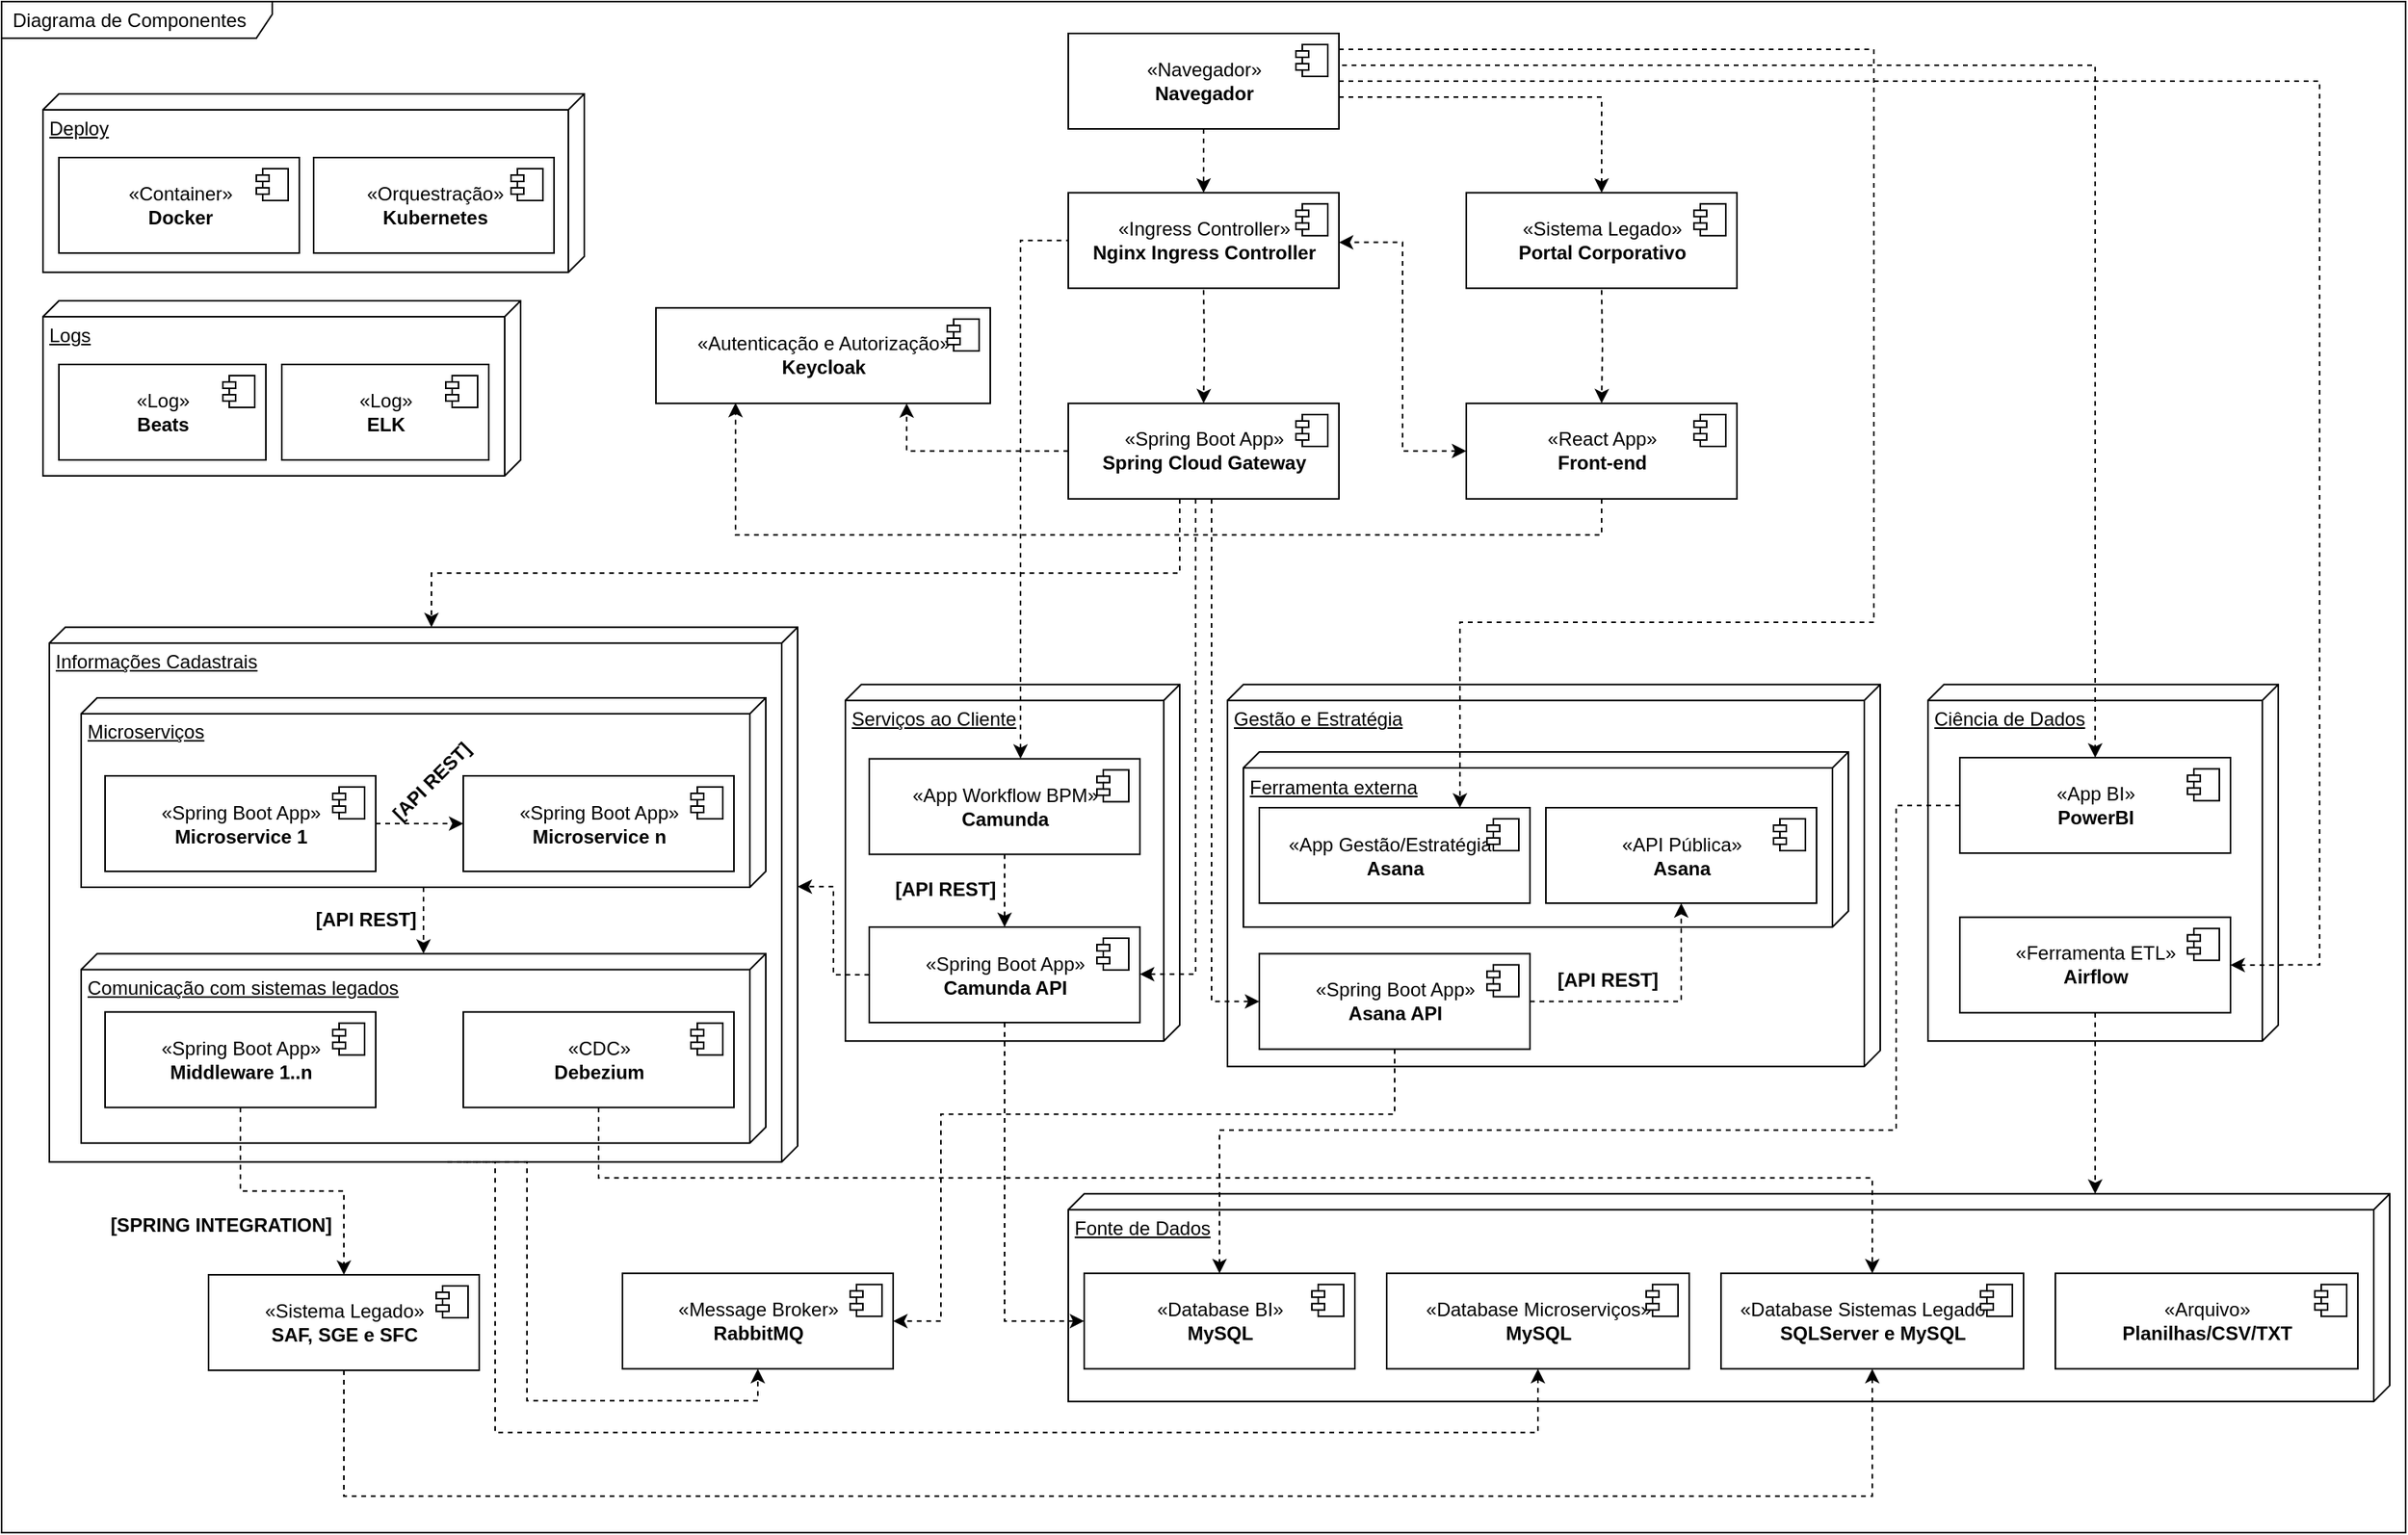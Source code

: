 <mxfile version="16.0.2" type="device"><diagram id="Ba2nXQlil4IFoZj2FwXf" name="Página-1"><mxGraphModel dx="-1061" dy="2703" grid="1" gridSize="10" guides="1" tooltips="1" connect="1" arrows="1" fold="1" page="1" pageScale="1" pageWidth="827" pageHeight="1169" math="0" shadow="0"><root><mxCell id="0"/><mxCell id="1" parent="0"/><mxCell id="WtthqmDck3oCjtlMTp7U-93" value="Diagrama de Componentes" style="shape=umlFrame;whiteSpace=wrap;html=1;width=170;height=23;boundedLbl=1;verticalAlign=middle;align=left;spacingLeft=5;" parent="1" vertex="1"><mxGeometry x="1654" y="-2338" width="1510" height="962" as="geometry"/></mxCell><mxCell id="WtthqmDck3oCjtlMTp7U-174" value="" style="edgeStyle=orthogonalEdgeStyle;rounded=0;orthogonalLoop=1;jettySize=auto;html=1;startArrow=none;startFill=0;endArrow=classic;endFill=1;dashed=1;" parent="1" target="WtthqmDck3oCjtlMTp7U-98" edge="1"><mxGeometry relative="1" as="geometry"><mxPoint x="2409" y="-2156.73" as="sourcePoint"/></mxGeometry></mxCell><mxCell id="WtthqmDck3oCjtlMTp7U-94" value="«Ingress Controller»&lt;br&gt;&lt;b&gt;Nginx Ingress Controller&lt;br&gt;&lt;/b&gt;" style="html=1;dropTarget=0;" parent="1" vertex="1"><mxGeometry x="2324" y="-2217.88" width="170" height="60" as="geometry"/></mxCell><mxCell id="WtthqmDck3oCjtlMTp7U-95" value="" style="shape=module;jettyWidth=8;jettyHeight=4;" parent="WtthqmDck3oCjtlMTp7U-94" vertex="1"><mxGeometry x="1" width="20" height="20" relative="1" as="geometry"><mxPoint x="-27" y="7" as="offset"/></mxGeometry></mxCell><mxCell id="WtthqmDck3oCjtlMTp7U-177" style="edgeStyle=orthogonalEdgeStyle;rounded=0;orthogonalLoop=1;jettySize=auto;html=1;entryX=0.75;entryY=1;entryDx=0;entryDy=0;startArrow=none;startFill=0;endArrow=classic;endFill=1;dashed=1;" parent="1" source="WtthqmDck3oCjtlMTp7U-98" target="WtthqmDck3oCjtlMTp7U-116" edge="1"><mxGeometry relative="1" as="geometry"/></mxCell><mxCell id="WtthqmDck3oCjtlMTp7U-189" style="edgeStyle=orthogonalEdgeStyle;rounded=0;orthogonalLoop=1;jettySize=auto;html=1;entryX=0;entryY=0;entryDx=0;entryDy=230;entryPerimeter=0;startArrow=none;startFill=0;endArrow=classic;endFill=1;dashed=1;" parent="1" source="WtthqmDck3oCjtlMTp7U-98" target="WtthqmDck3oCjtlMTp7U-124" edge="1"><mxGeometry relative="1" as="geometry"><Array as="points"><mxPoint x="2394" y="-1978.91"/><mxPoint x="1924" y="-1978.91"/></Array></mxGeometry></mxCell><mxCell id="WtthqmDck3oCjtlMTp7U-98" value="«Spring Boot App»&lt;br&gt;&lt;b&gt;Spring Cloud Gateway&lt;br&gt;&lt;/b&gt;" style="html=1;dropTarget=0;" parent="1" vertex="1"><mxGeometry x="2324" y="-2085.56" width="170" height="60" as="geometry"/></mxCell><mxCell id="WtthqmDck3oCjtlMTp7U-99" value="" style="shape=module;jettyWidth=8;jettyHeight=4;" parent="WtthqmDck3oCjtlMTp7U-98" vertex="1"><mxGeometry x="1" width="20" height="20" relative="1" as="geometry"><mxPoint x="-27" y="7" as="offset"/></mxGeometry></mxCell><mxCell id="WtthqmDck3oCjtlMTp7U-116" value="«Autenticação e Autorização»&lt;br&gt;&lt;b&gt;Keycloak&lt;/b&gt;&lt;b&gt;&lt;br&gt;&lt;/b&gt;" style="html=1;dropTarget=0;" parent="1" vertex="1"><mxGeometry x="2065" y="-2145.56" width="210" height="60" as="geometry"/></mxCell><mxCell id="WtthqmDck3oCjtlMTp7U-117" value="" style="shape=module;jettyWidth=8;jettyHeight=4;" parent="WtthqmDck3oCjtlMTp7U-116" vertex="1"><mxGeometry x="1" width="20" height="20" relative="1" as="geometry"><mxPoint x="-27" y="7" as="offset"/></mxGeometry></mxCell><mxCell id="WtthqmDck3oCjtlMTp7U-178" style="edgeStyle=orthogonalEdgeStyle;rounded=0;orthogonalLoop=1;jettySize=auto;html=1;startArrow=none;startFill=0;endArrow=classic;endFill=1;dashed=1;" parent="1" source="WtthqmDck3oCjtlMTp7U-118" edge="1"><mxGeometry relative="1" as="geometry"><mxPoint x="2115" y="-2085.88" as="targetPoint"/><Array as="points"><mxPoint x="2659" y="-2002.88"/><mxPoint x="2115" y="-2002.88"/><mxPoint x="2115" y="-2085.88"/></Array></mxGeometry></mxCell><mxCell id="WtthqmDck3oCjtlMTp7U-180" style="edgeStyle=orthogonalEdgeStyle;rounded=0;orthogonalLoop=1;jettySize=auto;html=1;entryX=1;entryY=0.5;entryDx=0;entryDy=0;startArrow=classic;startFill=1;endArrow=classic;endFill=1;dashed=1;" parent="1" source="WtthqmDck3oCjtlMTp7U-118" edge="1"><mxGeometry relative="1" as="geometry"><mxPoint x="2494" y="-2186.73" as="targetPoint"/><Array as="points"><mxPoint x="2534" y="-2055.91"/><mxPoint x="2534" y="-2186.91"/></Array></mxGeometry></mxCell><mxCell id="WtthqmDck3oCjtlMTp7U-118" value="«React App»&lt;br&gt;&lt;b&gt;Front-end&lt;br&gt;&lt;/b&gt;" style="html=1;dropTarget=0;" parent="1" vertex="1"><mxGeometry x="2574" y="-2085.56" width="170" height="60" as="geometry"/></mxCell><mxCell id="WtthqmDck3oCjtlMTp7U-119" value="" style="shape=module;jettyWidth=8;jettyHeight=4;" parent="WtthqmDck3oCjtlMTp7U-118" vertex="1"><mxGeometry x="1" width="20" height="20" relative="1" as="geometry"><mxPoint x="-27" y="7" as="offset"/></mxGeometry></mxCell><mxCell id="WtthqmDck3oCjtlMTp7U-173" value="" style="edgeStyle=orthogonalEdgeStyle;rounded=0;orthogonalLoop=1;jettySize=auto;html=1;startArrow=none;startFill=0;endArrow=classic;endFill=1;dashed=1;" parent="1" target="WtthqmDck3oCjtlMTp7U-118" edge="1"><mxGeometry relative="1" as="geometry"><mxPoint x="2659" y="-2156.73" as="sourcePoint"/></mxGeometry></mxCell><mxCell id="WtthqmDck3oCjtlMTp7U-120" value="«Sistema Legado»&lt;br&gt;&lt;b&gt;Portal Corporativo&lt;br&gt;&lt;/b&gt;" style="html=1;dropTarget=0;" parent="1" vertex="1"><mxGeometry x="2574" y="-2217.88" width="170" height="60" as="geometry"/></mxCell><mxCell id="WtthqmDck3oCjtlMTp7U-121" value="" style="shape=module;jettyWidth=8;jettyHeight=4;" parent="WtthqmDck3oCjtlMTp7U-120" vertex="1"><mxGeometry x="1" width="20" height="20" relative="1" as="geometry"><mxPoint x="-27" y="7" as="offset"/></mxGeometry></mxCell><mxCell id="WtthqmDck3oCjtlMTp7U-124" value="Informações Cadastrais" style="verticalAlign=top;align=left;spacingTop=8;spacingLeft=2;spacingRight=12;shape=cube;size=10;direction=south;fontStyle=4;html=1;" parent="1" vertex="1"><mxGeometry x="1684" y="-1944.89" width="470" height="335.98" as="geometry"/></mxCell><mxCell id="WtthqmDck3oCjtlMTp7U-125" value="Serviços ao Cliente" style="verticalAlign=top;align=left;spacingTop=8;spacingLeft=2;spacingRight=12;shape=cube;size=10;direction=south;fontStyle=4;html=1;" parent="1" vertex="1"><mxGeometry x="2184" y="-1908.91" width="210" height="224.02" as="geometry"/></mxCell><mxCell id="WtthqmDck3oCjtlMTp7U-126" value="Gestão e Estratégia" style="verticalAlign=top;align=left;spacingTop=8;spacingLeft=2;spacingRight=12;shape=cube;size=10;direction=south;fontStyle=4;html=1;" parent="1" vertex="1"><mxGeometry x="2424" y="-1908.91" width="410" height="240" as="geometry"/></mxCell><mxCell id="WtthqmDck3oCjtlMTp7U-127" value="Ciência de Dados" style="verticalAlign=top;align=left;spacingTop=8;spacingLeft=2;spacingRight=12;shape=cube;size=10;direction=south;fontStyle=4;html=1;" parent="1" vertex="1"><mxGeometry x="2864" y="-1908.91" width="220" height="224.02" as="geometry"/></mxCell><mxCell id="WtthqmDck3oCjtlMTp7U-181" style="edgeStyle=orthogonalEdgeStyle;rounded=0;orthogonalLoop=1;jettySize=auto;html=1;entryX=0;entryY=0.5;entryDx=0;entryDy=0;startArrow=classic;startFill=1;endArrow=none;endFill=0;dashed=1;" parent="1" source="WtthqmDck3oCjtlMTp7U-128" target="WtthqmDck3oCjtlMTp7U-94" edge="1"><mxGeometry relative="1" as="geometry"><Array as="points"><mxPoint x="2294" y="-2187.91"/></Array></mxGeometry></mxCell><mxCell id="WtthqmDck3oCjtlMTp7U-187" value="" style="edgeStyle=orthogonalEdgeStyle;rounded=0;orthogonalLoop=1;jettySize=auto;html=1;startArrow=none;startFill=0;endArrow=classic;endFill=1;dashed=1;" parent="1" source="WtthqmDck3oCjtlMTp7U-128" target="WtthqmDck3oCjtlMTp7U-130" edge="1"><mxGeometry relative="1" as="geometry"/></mxCell><mxCell id="WtthqmDck3oCjtlMTp7U-128" value="«App Workflow BPM»&lt;br&gt;&lt;b&gt;Camunda&lt;br&gt;&lt;/b&gt;" style="html=1;dropTarget=0;" parent="1" vertex="1"><mxGeometry x="2199" y="-1862.21" width="170" height="60" as="geometry"/></mxCell><mxCell id="WtthqmDck3oCjtlMTp7U-129" value="" style="shape=module;jettyWidth=8;jettyHeight=4;" parent="WtthqmDck3oCjtlMTp7U-128" vertex="1"><mxGeometry x="1" width="20" height="20" relative="1" as="geometry"><mxPoint x="-27" y="7" as="offset"/></mxGeometry></mxCell><mxCell id="WtthqmDck3oCjtlMTp7U-182" style="edgeStyle=orthogonalEdgeStyle;rounded=0;orthogonalLoop=1;jettySize=auto;html=1;entryX=0;entryY=0;entryDx=162.99;entryDy=0;entryPerimeter=0;startArrow=none;startFill=0;endArrow=classic;endFill=1;dashed=1;" parent="1" source="WtthqmDck3oCjtlMTp7U-130" target="WtthqmDck3oCjtlMTp7U-124" edge="1"><mxGeometry relative="1" as="geometry"/></mxCell><mxCell id="WtthqmDck3oCjtlMTp7U-130" value="«Spring Boot App»&lt;br&gt;&lt;b&gt;Camunda API&lt;br&gt;&lt;/b&gt;" style="html=1;dropTarget=0;" parent="1" vertex="1"><mxGeometry x="2199" y="-1756.5" width="170" height="60" as="geometry"/></mxCell><mxCell id="WtthqmDck3oCjtlMTp7U-131" value="" style="shape=module;jettyWidth=8;jettyHeight=4;" parent="WtthqmDck3oCjtlMTp7U-130" vertex="1"><mxGeometry x="1" width="20" height="20" relative="1" as="geometry"><mxPoint x="-27" y="7" as="offset"/></mxGeometry></mxCell><mxCell id="WtthqmDck3oCjtlMTp7U-192" style="edgeStyle=orthogonalEdgeStyle;rounded=0;orthogonalLoop=1;jettySize=auto;html=1;startArrow=none;startFill=0;endArrow=classic;endFill=1;dashed=1;" parent="1" source="WtthqmDck3oCjtlMTp7U-136" target="WtthqmDck3oCjtlMTp7U-142" edge="1"><mxGeometry relative="1" as="geometry"><Array as="points"><mxPoint x="2529" y="-1638.91"/><mxPoint x="2244" y="-1638.91"/><mxPoint x="2244" y="-1508.91"/></Array></mxGeometry></mxCell><mxCell id="WtthqmDck3oCjtlMTp7U-136" value="«Spring Boot App»&lt;br&gt;&lt;b&gt;Asana API&lt;br&gt;&lt;/b&gt;" style="html=1;dropTarget=0;" parent="1" vertex="1"><mxGeometry x="2444" y="-1739.76" width="170" height="60" as="geometry"/></mxCell><mxCell id="WtthqmDck3oCjtlMTp7U-137" value="" style="shape=module;jettyWidth=8;jettyHeight=4;" parent="WtthqmDck3oCjtlMTp7U-136" vertex="1"><mxGeometry x="1" width="20" height="20" relative="1" as="geometry"><mxPoint x="-27" y="7" as="offset"/></mxGeometry></mxCell><mxCell id="WtthqmDck3oCjtlMTp7U-171" value="" style="edgeStyle=orthogonalEdgeStyle;rounded=0;orthogonalLoop=1;jettySize=auto;html=1;startArrow=none;startFill=0;endArrow=classic;endFill=1;dashed=1;" parent="1" source="WtthqmDck3oCjtlMTp7U-138" target="WtthqmDck3oCjtlMTp7U-154" edge="1"><mxGeometry relative="1" as="geometry"><Array as="points"><mxPoint x="2969" y="-1608.91"/><mxPoint x="2969" y="-1608.91"/></Array></mxGeometry></mxCell><mxCell id="WtthqmDck3oCjtlMTp7U-138" value="«Ferramenta ETL»&lt;br&gt;&lt;b&gt;Airflow&lt;br&gt;&lt;/b&gt;" style="html=1;dropTarget=0;" parent="1" vertex="1"><mxGeometry x="2884" y="-1762.67" width="170" height="60" as="geometry"/></mxCell><mxCell id="WtthqmDck3oCjtlMTp7U-139" value="" style="shape=module;jettyWidth=8;jettyHeight=4;" parent="WtthqmDck3oCjtlMTp7U-138" vertex="1"><mxGeometry x="1" width="20" height="20" relative="1" as="geometry"><mxPoint x="-27" y="7" as="offset"/></mxGeometry></mxCell><mxCell id="WtthqmDck3oCjtlMTp7U-140" value="«App BI»&lt;br&gt;&lt;b&gt;PowerBI&lt;br&gt;&lt;/b&gt;" style="html=1;dropTarget=0;" parent="1" vertex="1"><mxGeometry x="2884" y="-1862.93" width="170" height="60" as="geometry"/></mxCell><mxCell id="WtthqmDck3oCjtlMTp7U-141" value="" style="shape=module;jettyWidth=8;jettyHeight=4;" parent="WtthqmDck3oCjtlMTp7U-140" vertex="1"><mxGeometry x="1" width="20" height="20" relative="1" as="geometry"><mxPoint x="-27" y="7" as="offset"/></mxGeometry></mxCell><mxCell id="WtthqmDck3oCjtlMTp7U-142" value="«Message Broker»&lt;br&gt;&lt;b&gt;RabbitMQ&lt;br&gt;&lt;/b&gt;" style="html=1;dropTarget=0;" parent="1" vertex="1"><mxGeometry x="2044" y="-1538.91" width="170" height="60" as="geometry"/></mxCell><mxCell id="WtthqmDck3oCjtlMTp7U-143" value="" style="shape=module;jettyWidth=8;jettyHeight=4;" parent="WtthqmDck3oCjtlMTp7U-142" vertex="1"><mxGeometry x="1" width="20" height="20" relative="1" as="geometry"><mxPoint x="-27" y="7" as="offset"/></mxGeometry></mxCell><mxCell id="WtthqmDck3oCjtlMTp7U-144" value="«Sistema Legado»&lt;br&gt;&lt;b&gt;SAF, SGE e SFC&lt;br&gt;&lt;/b&gt;" style="html=1;dropTarget=0;" parent="1" vertex="1"><mxGeometry x="1784" y="-1537.98" width="170" height="60" as="geometry"/></mxCell><mxCell id="WtthqmDck3oCjtlMTp7U-145" value="" style="shape=module;jettyWidth=8;jettyHeight=4;" parent="WtthqmDck3oCjtlMTp7U-144" vertex="1"><mxGeometry x="1" width="20" height="20" relative="1" as="geometry"><mxPoint x="-27" y="7" as="offset"/></mxGeometry></mxCell><mxCell id="WtthqmDck3oCjtlMTp7U-154" value="Fonte de Dados" style="verticalAlign=top;align=left;spacingTop=8;spacingLeft=2;spacingRight=12;shape=cube;size=10;direction=south;fontStyle=4;html=1;" parent="1" vertex="1"><mxGeometry x="2324" y="-1588.91" width="830" height="130.49" as="geometry"/></mxCell><mxCell id="WtthqmDck3oCjtlMTp7U-146" value="«Database BI»&lt;br&gt;&lt;b&gt;MySQL&lt;br&gt;&lt;/b&gt;" style="html=1;dropTarget=0;" parent="1" vertex="1"><mxGeometry x="2334" y="-1538.91" width="170" height="60" as="geometry"/></mxCell><mxCell id="WtthqmDck3oCjtlMTp7U-147" value="" style="shape=module;jettyWidth=8;jettyHeight=4;" parent="WtthqmDck3oCjtlMTp7U-146" vertex="1"><mxGeometry x="1" width="20" height="20" relative="1" as="geometry"><mxPoint x="-27" y="7" as="offset"/></mxGeometry></mxCell><mxCell id="WtthqmDck3oCjtlMTp7U-148" value="«Database Microserviços»&lt;br&gt;&lt;b&gt;MySQL&lt;br&gt;&lt;/b&gt;" style="html=1;dropTarget=0;" parent="1" vertex="1"><mxGeometry x="2524" y="-1538.91" width="190" height="60" as="geometry"/></mxCell><mxCell id="WtthqmDck3oCjtlMTp7U-149" value="" style="shape=module;jettyWidth=8;jettyHeight=4;" parent="WtthqmDck3oCjtlMTp7U-148" vertex="1"><mxGeometry x="1" width="20" height="20" relative="1" as="geometry"><mxPoint x="-27" y="7" as="offset"/></mxGeometry></mxCell><mxCell id="WtthqmDck3oCjtlMTp7U-150" value="«Database Sistemas Legados»&lt;br&gt;&lt;b&gt;SQLServer e MySQL&lt;br&gt;&lt;/b&gt;" style="html=1;dropTarget=0;" parent="1" vertex="1"><mxGeometry x="2734" y="-1538.91" width="190" height="60" as="geometry"/></mxCell><mxCell id="WtthqmDck3oCjtlMTp7U-151" value="" style="shape=module;jettyWidth=8;jettyHeight=4;" parent="WtthqmDck3oCjtlMTp7U-150" vertex="1"><mxGeometry x="1" width="20" height="20" relative="1" as="geometry"><mxPoint x="-27" y="7" as="offset"/></mxGeometry></mxCell><mxCell id="WtthqmDck3oCjtlMTp7U-152" value="«Arquivo»&lt;br&gt;&lt;b&gt;Planilhas/CSV/TXT&lt;br&gt;&lt;/b&gt;" style="html=1;dropTarget=0;" parent="1" vertex="1"><mxGeometry x="2944" y="-1538.91" width="190" height="60" as="geometry"/></mxCell><mxCell id="WtthqmDck3oCjtlMTp7U-153" value="" style="shape=module;jettyWidth=8;jettyHeight=4;" parent="WtthqmDck3oCjtlMTp7U-152" vertex="1"><mxGeometry x="1" width="20" height="20" relative="1" as="geometry"><mxPoint x="-27" y="7" as="offset"/></mxGeometry></mxCell><mxCell id="WtthqmDck3oCjtlMTp7U-184" style="edgeStyle=orthogonalEdgeStyle;rounded=0;orthogonalLoop=1;jettySize=auto;html=1;startArrow=none;startFill=0;endArrow=classic;endFill=1;dashed=1;" parent="1" source="WtthqmDck3oCjtlMTp7U-156" target="WtthqmDck3oCjtlMTp7U-157" edge="1"><mxGeometry relative="1" as="geometry"/></mxCell><mxCell id="WtthqmDck3oCjtlMTp7U-156" value="Microserviços" style="verticalAlign=top;align=left;spacingTop=8;spacingLeft=2;spacingRight=12;shape=cube;size=10;direction=south;fontStyle=4;html=1;" parent="1" vertex="1"><mxGeometry x="1704" y="-1900.52" width="430" height="119.02" as="geometry"/></mxCell><mxCell id="WtthqmDck3oCjtlMTp7U-157" value="Comunicação com sistemas legados" style="verticalAlign=top;align=left;spacingTop=8;spacingLeft=2;spacingRight=12;shape=cube;size=10;direction=south;fontStyle=4;html=1;" parent="1" vertex="1"><mxGeometry x="1704" y="-1739.76" width="430" height="119.02" as="geometry"/></mxCell><mxCell id="WtthqmDck3oCjtlMTp7U-159" style="edgeStyle=orthogonalEdgeStyle;rounded=0;orthogonalLoop=1;jettySize=auto;html=1;startArrow=none;startFill=0;dashed=1;" parent="1" source="WtthqmDck3oCjtlMTp7U-112" target="WtthqmDck3oCjtlMTp7U-144" edge="1"><mxGeometry relative="1" as="geometry"/></mxCell><mxCell id="WtthqmDck3oCjtlMTp7U-112" value="«Spring Boot App»&lt;br&gt;&lt;b&gt;Middleware 1..n&lt;br&gt;&lt;/b&gt;" style="html=1;dropTarget=0;" parent="1" vertex="1"><mxGeometry x="1719" y="-1703.15" width="170" height="60" as="geometry"/></mxCell><mxCell id="WtthqmDck3oCjtlMTp7U-113" value="" style="shape=module;jettyWidth=8;jettyHeight=4;" parent="WtthqmDck3oCjtlMTp7U-112" vertex="1"><mxGeometry x="1" width="20" height="20" relative="1" as="geometry"><mxPoint x="-27" y="7" as="offset"/></mxGeometry></mxCell><mxCell id="WtthqmDck3oCjtlMTp7U-161" style="edgeStyle=orthogonalEdgeStyle;rounded=0;orthogonalLoop=1;jettySize=auto;html=1;startArrow=none;startFill=0;dashed=1;" parent="1" source="WtthqmDck3oCjtlMTp7U-114" target="WtthqmDck3oCjtlMTp7U-150" edge="1"><mxGeometry relative="1" as="geometry"><Array as="points"><mxPoint x="2029" y="-1598.91"/><mxPoint x="2829" y="-1598.91"/></Array></mxGeometry></mxCell><mxCell id="WtthqmDck3oCjtlMTp7U-114" value="«CDC»&lt;br&gt;&lt;b&gt;Debezium&lt;br&gt;&lt;/b&gt;" style="html=1;dropTarget=0;" parent="1" vertex="1"><mxGeometry x="1944" y="-1703.15" width="170" height="60" as="geometry"/></mxCell><mxCell id="WtthqmDck3oCjtlMTp7U-115" value="" style="shape=module;jettyWidth=8;jettyHeight=4;" parent="WtthqmDck3oCjtlMTp7U-114" vertex="1"><mxGeometry x="1" width="20" height="20" relative="1" as="geometry"><mxPoint x="-27" y="7" as="offset"/></mxGeometry></mxCell><mxCell id="WtthqmDck3oCjtlMTp7U-183" style="edgeStyle=orthogonalEdgeStyle;rounded=0;orthogonalLoop=1;jettySize=auto;html=1;entryX=0;entryY=0.5;entryDx=0;entryDy=0;startArrow=none;startFill=0;endArrow=classic;endFill=1;dashed=1;" parent="1" source="WtthqmDck3oCjtlMTp7U-100" target="WtthqmDck3oCjtlMTp7U-102" edge="1"><mxGeometry relative="1" as="geometry"/></mxCell><mxCell id="WtthqmDck3oCjtlMTp7U-100" value="«Spring Boot App»&lt;br&gt;&lt;b&gt;Microservice 1&lt;br&gt;&lt;/b&gt;" style="html=1;dropTarget=0;" parent="1" vertex="1"><mxGeometry x="1719" y="-1851.5" width="170" height="60" as="geometry"/></mxCell><mxCell id="WtthqmDck3oCjtlMTp7U-101" value="" style="shape=module;jettyWidth=8;jettyHeight=4;" parent="WtthqmDck3oCjtlMTp7U-100" vertex="1"><mxGeometry x="1" width="20" height="20" relative="1" as="geometry"><mxPoint x="-27" y="7" as="offset"/></mxGeometry></mxCell><mxCell id="WtthqmDck3oCjtlMTp7U-102" value="«Spring Boot App»&lt;br&gt;&lt;b&gt;Microservice n&lt;br&gt;&lt;/b&gt;" style="html=1;dropTarget=0;" parent="1" vertex="1"><mxGeometry x="1944" y="-1851.5" width="170" height="60" as="geometry"/></mxCell><mxCell id="WtthqmDck3oCjtlMTp7U-103" value="" style="shape=module;jettyWidth=8;jettyHeight=4;" parent="WtthqmDck3oCjtlMTp7U-102" vertex="1"><mxGeometry x="1" width="20" height="20" relative="1" as="geometry"><mxPoint x="-27" y="7" as="offset"/></mxGeometry></mxCell><mxCell id="WtthqmDck3oCjtlMTp7U-160" style="edgeStyle=orthogonalEdgeStyle;rounded=0;orthogonalLoop=1;jettySize=auto;html=1;entryX=0.5;entryY=1;entryDx=0;entryDy=0;startArrow=none;startFill=0;dashed=1;" parent="1" source="WtthqmDck3oCjtlMTp7U-144" target="WtthqmDck3oCjtlMTp7U-150" edge="1"><mxGeometry relative="1" as="geometry"><Array as="points"><mxPoint x="1869" y="-1398.91"/><mxPoint x="2829" y="-1398.91"/></Array></mxGeometry></mxCell><mxCell id="WtthqmDck3oCjtlMTp7U-167" style="edgeStyle=orthogonalEdgeStyle;rounded=0;orthogonalLoop=1;jettySize=auto;html=1;startArrow=none;startFill=0;endArrow=classic;endFill=1;dashed=1;" parent="1" edge="1"><mxGeometry relative="1" as="geometry"><mxPoint x="1934" y="-1608.91" as="sourcePoint"/><mxPoint x="2129" y="-1478.91" as="targetPoint"/><Array as="points"><mxPoint x="1984" y="-1608.91"/><mxPoint x="1984" y="-1458.91"/><mxPoint x="2129" y="-1458.91"/></Array></mxGeometry></mxCell><mxCell id="WtthqmDck3oCjtlMTp7U-168" style="edgeStyle=orthogonalEdgeStyle;rounded=0;orthogonalLoop=1;jettySize=auto;html=1;entryX=0.5;entryY=1;entryDx=0;entryDy=0;startArrow=none;startFill=0;endArrow=classic;endFill=1;dashed=1;" parent="1" target="WtthqmDck3oCjtlMTp7U-148" edge="1"><mxGeometry relative="1" as="geometry"><mxPoint x="1944" y="-1608.91" as="sourcePoint"/><Array as="points"><mxPoint x="1964" y="-1608.91"/><mxPoint x="1964" y="-1438.91"/><mxPoint x="2619" y="-1438.91"/></Array></mxGeometry></mxCell><mxCell id="WtthqmDck3oCjtlMTp7U-172" style="edgeStyle=orthogonalEdgeStyle;rounded=0;orthogonalLoop=1;jettySize=auto;html=1;startArrow=none;startFill=0;endArrow=classic;endFill=1;dashed=1;" parent="1" source="WtthqmDck3oCjtlMTp7U-140" target="WtthqmDck3oCjtlMTp7U-146" edge="1"><mxGeometry relative="1" as="geometry"><Array as="points"><mxPoint x="2844" y="-1832.91"/><mxPoint x="2844" y="-1628.91"/><mxPoint x="2419" y="-1628.91"/></Array></mxGeometry></mxCell><mxCell id="WtthqmDck3oCjtlMTp7U-185" value="Ferramenta externa" style="verticalAlign=top;align=left;spacingTop=8;spacingLeft=2;spacingRight=12;shape=cube;size=10;direction=south;fontStyle=4;html=1;" parent="1" vertex="1"><mxGeometry x="2434" y="-1866.5" width="380" height="110" as="geometry"/></mxCell><mxCell id="WtthqmDck3oCjtlMTp7U-132" value="«API Pública»&lt;br&gt;&lt;b&gt;Asana&lt;br&gt;&lt;/b&gt;" style="html=1;dropTarget=0;" parent="1" vertex="1"><mxGeometry x="2624" y="-1831.5" width="170" height="60" as="geometry"/></mxCell><mxCell id="WtthqmDck3oCjtlMTp7U-133" value="" style="shape=module;jettyWidth=8;jettyHeight=4;" parent="WtthqmDck3oCjtlMTp7U-132" vertex="1"><mxGeometry x="1" width="20" height="20" relative="1" as="geometry"><mxPoint x="-27" y="7" as="offset"/></mxGeometry></mxCell><mxCell id="WtthqmDck3oCjtlMTp7U-134" value="«App Gestão/Estratégia»&lt;br&gt;&lt;b&gt;Asana&lt;br&gt;&lt;/b&gt;" style="html=1;dropTarget=0;" parent="1" vertex="1"><mxGeometry x="2444" y="-1831.5" width="170" height="60" as="geometry"/></mxCell><mxCell id="WtthqmDck3oCjtlMTp7U-135" value="" style="shape=module;jettyWidth=8;jettyHeight=4;" parent="WtthqmDck3oCjtlMTp7U-134" vertex="1"><mxGeometry x="1" width="20" height="20" relative="1" as="geometry"><mxPoint x="-27" y="7" as="offset"/></mxGeometry></mxCell><mxCell id="WtthqmDck3oCjtlMTp7U-186" style="edgeStyle=orthogonalEdgeStyle;rounded=0;orthogonalLoop=1;jettySize=auto;html=1;entryX=0.5;entryY=1;entryDx=0;entryDy=0;startArrow=none;startFill=0;endArrow=classic;endFill=1;dashed=1;" parent="1" source="WtthqmDck3oCjtlMTp7U-136" target="WtthqmDck3oCjtlMTp7U-132" edge="1"><mxGeometry relative="1" as="geometry"/></mxCell><mxCell id="WtthqmDck3oCjtlMTp7U-188" style="edgeStyle=orthogonalEdgeStyle;rounded=0;orthogonalLoop=1;jettySize=auto;html=1;entryX=0;entryY=0.5;entryDx=0;entryDy=0;startArrow=none;startFill=0;endArrow=classic;endFill=1;dashed=1;" parent="1" source="WtthqmDck3oCjtlMTp7U-130" target="WtthqmDck3oCjtlMTp7U-146" edge="1"><mxGeometry relative="1" as="geometry"/></mxCell><mxCell id="WtthqmDck3oCjtlMTp7U-190" style="edgeStyle=orthogonalEdgeStyle;rounded=0;orthogonalLoop=1;jettySize=auto;html=1;entryX=1;entryY=0.5;entryDx=0;entryDy=0;startArrow=none;startFill=0;endArrow=classic;endFill=1;dashed=1;" parent="1" source="WtthqmDck3oCjtlMTp7U-98" target="WtthqmDck3oCjtlMTp7U-130" edge="1"><mxGeometry relative="1" as="geometry"><Array as="points"><mxPoint x="2404" y="-1726.91"/><mxPoint x="2369" y="-1726.91"/></Array></mxGeometry></mxCell><mxCell id="WtthqmDck3oCjtlMTp7U-191" style="edgeStyle=orthogonalEdgeStyle;rounded=0;orthogonalLoop=1;jettySize=auto;html=1;entryX=0;entryY=0.5;entryDx=0;entryDy=0;startArrow=none;startFill=0;endArrow=classic;endFill=1;dashed=1;" parent="1" source="WtthqmDck3oCjtlMTp7U-98" target="WtthqmDck3oCjtlMTp7U-136" edge="1"><mxGeometry relative="1" as="geometry"><Array as="points"><mxPoint x="2414" y="-1709.91"/></Array></mxGeometry></mxCell><mxCell id="WtthqmDck3oCjtlMTp7U-209" style="edgeStyle=orthogonalEdgeStyle;rounded=0;orthogonalLoop=1;jettySize=auto;html=1;entryX=0.5;entryY=0;entryDx=0;entryDy=0;dashed=1;startArrow=none;startFill=0;endArrow=classic;endFill=1;" parent="1" source="WtthqmDck3oCjtlMTp7U-207" target="WtthqmDck3oCjtlMTp7U-94" edge="1"><mxGeometry relative="1" as="geometry"/></mxCell><mxCell id="WtthqmDck3oCjtlMTp7U-210" style="edgeStyle=orthogonalEdgeStyle;rounded=0;orthogonalLoop=1;jettySize=auto;html=1;dashed=1;startArrow=none;startFill=0;endArrow=classic;endFill=1;" parent="1" source="WtthqmDck3oCjtlMTp7U-207" target="WtthqmDck3oCjtlMTp7U-120" edge="1"><mxGeometry relative="1" as="geometry"><Array as="points"><mxPoint x="2659" y="-2278"/></Array></mxGeometry></mxCell><mxCell id="WtthqmDck3oCjtlMTp7U-213" style="edgeStyle=orthogonalEdgeStyle;rounded=0;orthogonalLoop=1;jettySize=auto;html=1;dashed=1;startArrow=none;startFill=0;endArrow=classic;endFill=1;" parent="1" source="WtthqmDck3oCjtlMTp7U-207" target="WtthqmDck3oCjtlMTp7U-134" edge="1"><mxGeometry relative="1" as="geometry"><Array as="points"><mxPoint x="2830" y="-2308"/><mxPoint x="2830" y="-1948"/><mxPoint x="2570" y="-1948"/></Array></mxGeometry></mxCell><mxCell id="WtthqmDck3oCjtlMTp7U-207" value="«Navegador»&lt;br&gt;&lt;b&gt;Navegador&lt;br&gt;&lt;/b&gt;" style="html=1;dropTarget=0;" parent="1" vertex="1"><mxGeometry x="2324" y="-2318" width="170" height="60" as="geometry"/></mxCell><mxCell id="WtthqmDck3oCjtlMTp7U-208" value="" style="shape=module;jettyWidth=8;jettyHeight=4;" parent="WtthqmDck3oCjtlMTp7U-207" vertex="1"><mxGeometry x="1" width="20" height="20" relative="1" as="geometry"><mxPoint x="-27" y="7" as="offset"/></mxGeometry></mxCell><mxCell id="WtthqmDck3oCjtlMTp7U-211" style="edgeStyle=orthogonalEdgeStyle;rounded=0;orthogonalLoop=1;jettySize=auto;html=1;entryX=1;entryY=0.5;entryDx=0;entryDy=0;dashed=1;startArrow=none;startFill=0;endArrow=classic;endFill=1;exitX=1;exitY=0.5;exitDx=0;exitDy=0;" parent="1" source="WtthqmDck3oCjtlMTp7U-207" target="WtthqmDck3oCjtlMTp7U-138" edge="1"><mxGeometry relative="1" as="geometry"><Array as="points"><mxPoint x="3110" y="-2288"/><mxPoint x="3110" y="-1733"/></Array></mxGeometry></mxCell><mxCell id="WtthqmDck3oCjtlMTp7U-212" style="edgeStyle=orthogonalEdgeStyle;rounded=0;orthogonalLoop=1;jettySize=auto;html=1;dashed=1;startArrow=none;startFill=0;endArrow=classic;endFill=1;exitX=1;exitY=0.5;exitDx=0;exitDy=0;" parent="1" source="WtthqmDck3oCjtlMTp7U-207" target="WtthqmDck3oCjtlMTp7U-140" edge="1"><mxGeometry relative="1" as="geometry"><mxPoint x="2500" y="-2288" as="sourcePoint"/><Array as="points"><mxPoint x="2494" y="-2298"/><mxPoint x="2969" y="-2298"/></Array></mxGeometry></mxCell><mxCell id="DzW4l7CA8g2wlY5dXHRp-1" value="Logs" style="verticalAlign=top;align=left;spacingTop=8;spacingLeft=2;spacingRight=12;shape=cube;size=10;direction=south;fontStyle=4;html=1;" vertex="1" parent="1"><mxGeometry x="1680" y="-2150" width="300" height="110" as="geometry"/></mxCell><mxCell id="DzW4l7CA8g2wlY5dXHRp-2" value="Deploy" style="verticalAlign=top;align=left;spacingTop=8;spacingLeft=2;spacingRight=12;shape=cube;size=10;direction=south;fontStyle=4;html=1;" vertex="1" parent="1"><mxGeometry x="1680" y="-2280" width="340" height="112.12" as="geometry"/></mxCell><mxCell id="DzW4l7CA8g2wlY5dXHRp-3" value="«Container»&lt;br&gt;&lt;b&gt;Docker&lt;/b&gt;&lt;b&gt;&lt;br&gt;&lt;/b&gt;" style="html=1;dropTarget=0;" vertex="1" parent="1"><mxGeometry x="1690" y="-2240" width="151" height="60" as="geometry"/></mxCell><mxCell id="DzW4l7CA8g2wlY5dXHRp-4" value="" style="shape=module;jettyWidth=8;jettyHeight=4;" vertex="1" parent="DzW4l7CA8g2wlY5dXHRp-3"><mxGeometry x="1" width="20" height="20" relative="1" as="geometry"><mxPoint x="-27" y="7" as="offset"/></mxGeometry></mxCell><mxCell id="DzW4l7CA8g2wlY5dXHRp-5" value="«Orquestração»&lt;br&gt;&lt;b&gt;Kubernetes&lt;br&gt;&lt;/b&gt;" style="html=1;dropTarget=0;" vertex="1" parent="1"><mxGeometry x="1850" y="-2240" width="151" height="60" as="geometry"/></mxCell><mxCell id="DzW4l7CA8g2wlY5dXHRp-6" value="" style="shape=module;jettyWidth=8;jettyHeight=4;" vertex="1" parent="DzW4l7CA8g2wlY5dXHRp-5"><mxGeometry x="1" width="20" height="20" relative="1" as="geometry"><mxPoint x="-27" y="7" as="offset"/></mxGeometry></mxCell><mxCell id="DzW4l7CA8g2wlY5dXHRp-7" value="«Log»&lt;br&gt;&lt;b&gt;Beats&lt;br&gt;&lt;/b&gt;" style="html=1;dropTarget=0;" vertex="1" parent="1"><mxGeometry x="1690" y="-2110" width="130" height="60" as="geometry"/></mxCell><mxCell id="DzW4l7CA8g2wlY5dXHRp-8" value="" style="shape=module;jettyWidth=8;jettyHeight=4;" vertex="1" parent="DzW4l7CA8g2wlY5dXHRp-7"><mxGeometry x="1" width="20" height="20" relative="1" as="geometry"><mxPoint x="-27" y="7" as="offset"/></mxGeometry></mxCell><mxCell id="DzW4l7CA8g2wlY5dXHRp-9" value="«Log»&lt;br&gt;&lt;b&gt;ELK&lt;br&gt;&lt;/b&gt;" style="html=1;dropTarget=0;" vertex="1" parent="1"><mxGeometry x="1830" y="-2110" width="130" height="60" as="geometry"/></mxCell><mxCell id="DzW4l7CA8g2wlY5dXHRp-10" value="" style="shape=module;jettyWidth=8;jettyHeight=4;" vertex="1" parent="DzW4l7CA8g2wlY5dXHRp-9"><mxGeometry x="1" width="20" height="20" relative="1" as="geometry"><mxPoint x="-27" y="7" as="offset"/></mxGeometry></mxCell><mxCell id="DzW4l7CA8g2wlY5dXHRp-11" value="[API REST]" style="text;html=1;strokeColor=none;fillColor=none;align=center;verticalAlign=middle;whiteSpace=wrap;rounded=0;fontStyle=1" vertex="1" parent="1"><mxGeometry x="1850" y="-1770" width="66" height="18.5" as="geometry"/></mxCell><mxCell id="DzW4l7CA8g2wlY5dXHRp-12" value="[SPRING INTEGRATION]" style="text;html=1;strokeColor=none;fillColor=none;align=center;verticalAlign=middle;whiteSpace=wrap;rounded=0;fontStyle=1" vertex="1" parent="1"><mxGeometry x="1719" y="-1580" width="146" height="21.09" as="geometry"/></mxCell><mxCell id="DzW4l7CA8g2wlY5dXHRp-13" value="[API REST]" style="text;html=1;strokeColor=none;fillColor=none;align=center;verticalAlign=middle;whiteSpace=wrap;rounded=0;rotation=-45;fontStyle=1" vertex="1" parent="1"><mxGeometry x="1891.15" y="-1858.89" width="66" height="21.08" as="geometry"/></mxCell><mxCell id="DzW4l7CA8g2wlY5dXHRp-15" value="[API REST]" style="text;html=1;strokeColor=none;fillColor=none;align=center;verticalAlign=middle;whiteSpace=wrap;rounded=0;fontStyle=1" vertex="1" parent="1"><mxGeometry x="2214" y="-1788.83" width="66" height="17.33" as="geometry"/></mxCell><mxCell id="DzW4l7CA8g2wlY5dXHRp-16" value="[API REST]" style="text;html=1;strokeColor=none;fillColor=none;align=center;verticalAlign=middle;whiteSpace=wrap;rounded=0;fontStyle=1" vertex="1" parent="1"><mxGeometry x="2630" y="-1730" width="66" height="14.66" as="geometry"/></mxCell></root></mxGraphModel></diagram></mxfile>